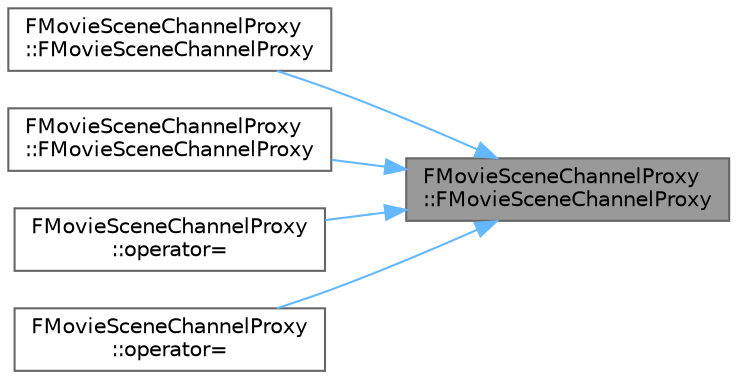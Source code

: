 digraph "FMovieSceneChannelProxy::FMovieSceneChannelProxy"
{
 // INTERACTIVE_SVG=YES
 // LATEX_PDF_SIZE
  bgcolor="transparent";
  edge [fontname=Helvetica,fontsize=10,labelfontname=Helvetica,labelfontsize=10];
  node [fontname=Helvetica,fontsize=10,shape=box,height=0.2,width=0.4];
  rankdir="RL";
  Node1 [id="Node000001",label="FMovieSceneChannelProxy\l::FMovieSceneChannelProxy",height=0.2,width=0.4,color="gray40", fillcolor="grey60", style="filled", fontcolor="black",tooltip="Default construction - emtpy proxy."];
  Node1 -> Node2 [id="edge1_Node000001_Node000002",dir="back",color="steelblue1",style="solid",tooltip=" "];
  Node2 [id="Node000002",label="FMovieSceneChannelProxy\l::FMovieSceneChannelProxy",height=0.2,width=0.4,color="grey40", fillcolor="white", style="filled",URL="$dd/d5f/structFMovieSceneChannelProxy.html#aae207a713db56ab3412803c6034048f3",tooltip="Not copyable or moveable to ensure that previously retrieved pointers remain valid for the lifetime o..."];
  Node1 -> Node3 [id="edge2_Node000001_Node000003",dir="back",color="steelblue1",style="solid",tooltip=" "];
  Node3 [id="Node000003",label="FMovieSceneChannelProxy\l::FMovieSceneChannelProxy",height=0.2,width=0.4,color="grey40", fillcolor="white", style="filled",URL="$dd/d5f/structFMovieSceneChannelProxy.html#a922c30cc6f11759d53df610e2a9a859e",tooltip=" "];
  Node1 -> Node4 [id="edge3_Node000001_Node000004",dir="back",color="steelblue1",style="solid",tooltip=" "];
  Node4 [id="Node000004",label="FMovieSceneChannelProxy\l::operator=",height=0.2,width=0.4,color="grey40", fillcolor="white", style="filled",URL="$dd/d5f/structFMovieSceneChannelProxy.html#a1e87e736650e9995eea65d3745766945",tooltip=" "];
  Node1 -> Node5 [id="edge4_Node000001_Node000005",dir="back",color="steelblue1",style="solid",tooltip=" "];
  Node5 [id="Node000005",label="FMovieSceneChannelProxy\l::operator=",height=0.2,width=0.4,color="grey40", fillcolor="white", style="filled",URL="$dd/d5f/structFMovieSceneChannelProxy.html#a0a078d0d9447ae1724eb43cd2d8e5b95",tooltip=" "];
}

